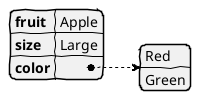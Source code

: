 {
  "sha1": "psu4j5jxao9gtmrzvrd4fef8xkuvo0a",
  "insertion": {
    "when": "2024-06-04T17:28:41.660Z",
    "url": "https://forum.plantuml.net/14131/allow-scale-or-dpi-for-json-or-yaml-diagram",
    "user": "plantuml@gmail.com"
  }
}
@startyaml
skinparam handwritten true
fruit: Apple
size: Large
color: 
 - Red
 - Green
@endyaml
